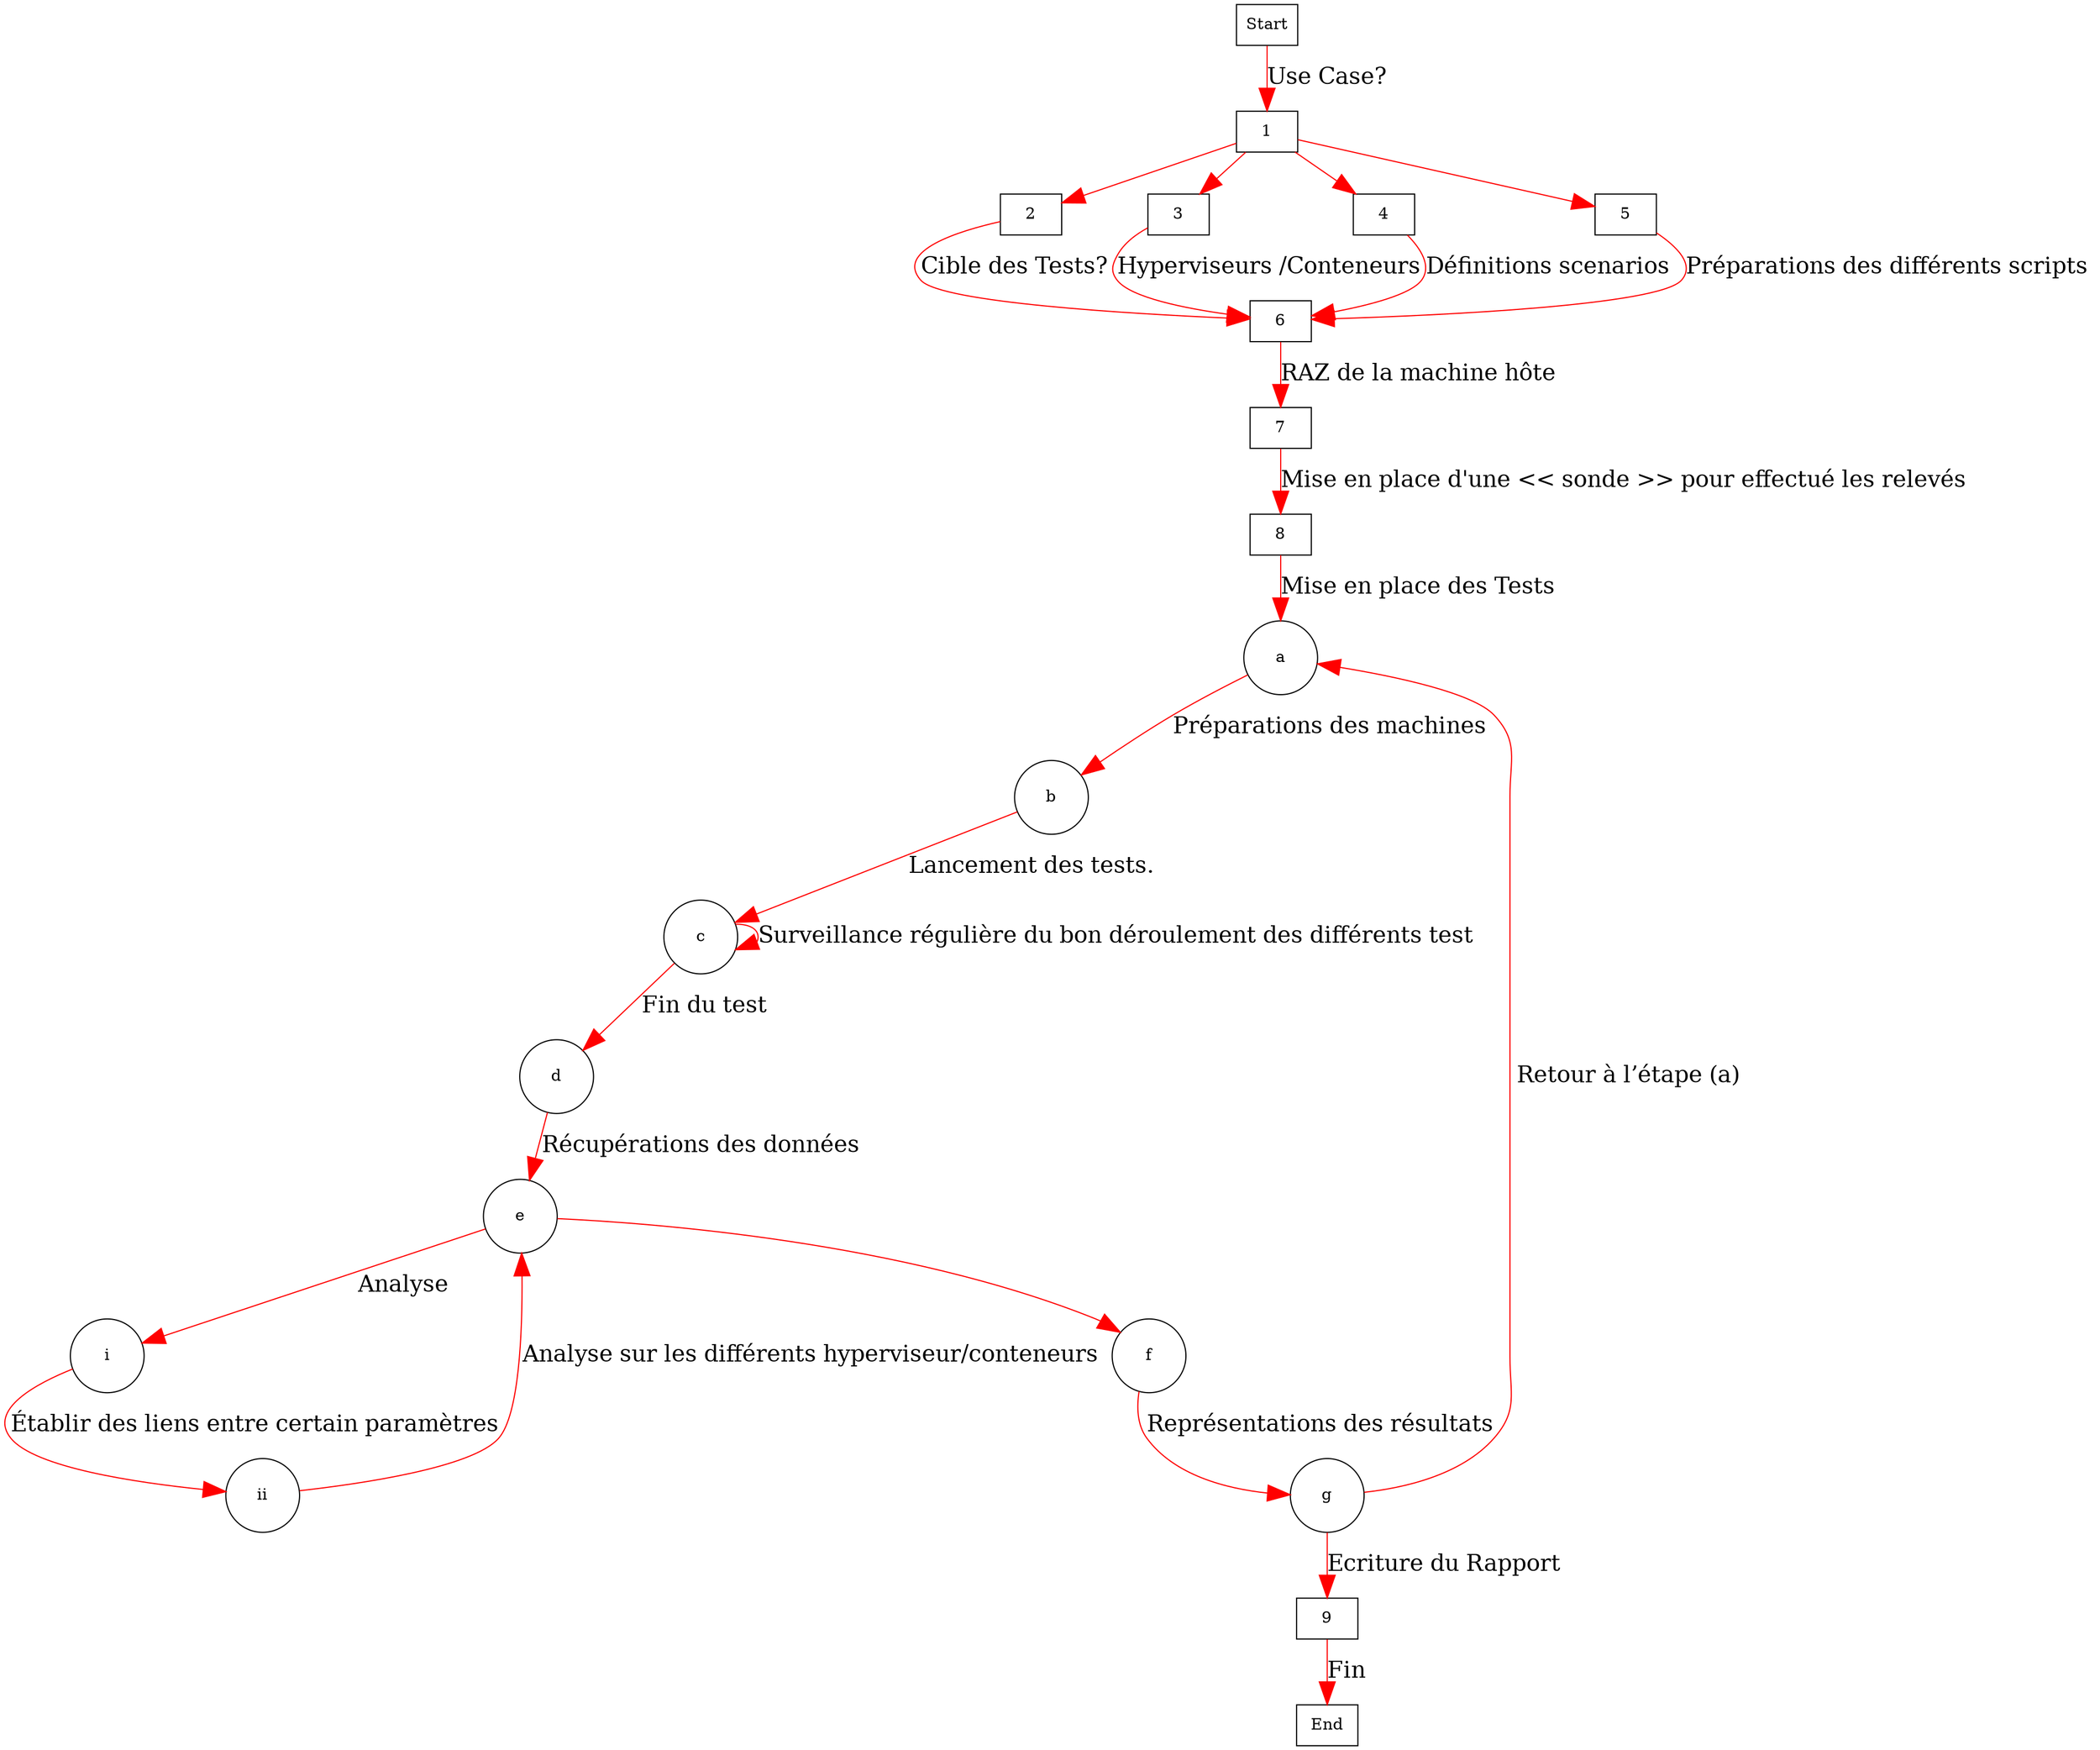 digraph TrafficLights {

node [shape=box];  Start; 1; 2; 3; 4; 5; 6; 7; 8; 9;End;
node [shape=circle,fixedsize=true,width=0.9];  a; b; c; d; e; f; g;i;ii;
edge [arrowsize=2, color=red]; 
Start->1[ fontsize=20, label = "Use Case? " ];
1->2;
1->3;
1->4;
1->5;
3->6[ fontsize=20, label = "Hyperviseurs /Conteneurs" ];
2->6[ fontsize=20, label = "Cible des Tests?" ];
4->6[ fontsize=20, label = "Définitions scenarios " ];
5->6[ fontsize=20, label = "Préparations des différents scripts " ];
6->7[ fontsize=20, label = "RAZ de la machine hôte" ];
7->8[ fontsize=20, label = "Mise en place d'une << sonde >> pour effectué les relevés" ];
8->a[ fontsize=20, label = "Mise en place des Tests " ];
g->a[ fontsize=20,  label = " Retour à l’étape (a)" ];
a->b[ fontsize=20, label = "Préparations des machines " ];
b->c[ fontsize=20, label = "Lancement des tests." ];
c->d[ fontsize=20, label = "Fin du test " ];
c->c [ fontsize=20, label = "Surveillance régulière du bon déroulement des différents test" ];
d->e[ fontsize=20, label = "Récupérations des données" ];
e->i[ fontsize=20, label = " Analyse" ];
i->ii[ fontsize=20,  label = "Établir des liens entre certain paramètres" ];
ii->e[ fontsize=20,  label = "Analyse sur les différents hyperviseur/conteneurs" ];
e->f;
f->g[ fontsize=20, label = "Représentations des résultats" ];
g->9[ fontsize=20, label = "Ecriture du Rapport" ];
9->End[ fontsize=20, label = "Fin" ];
overlap=false;
}

